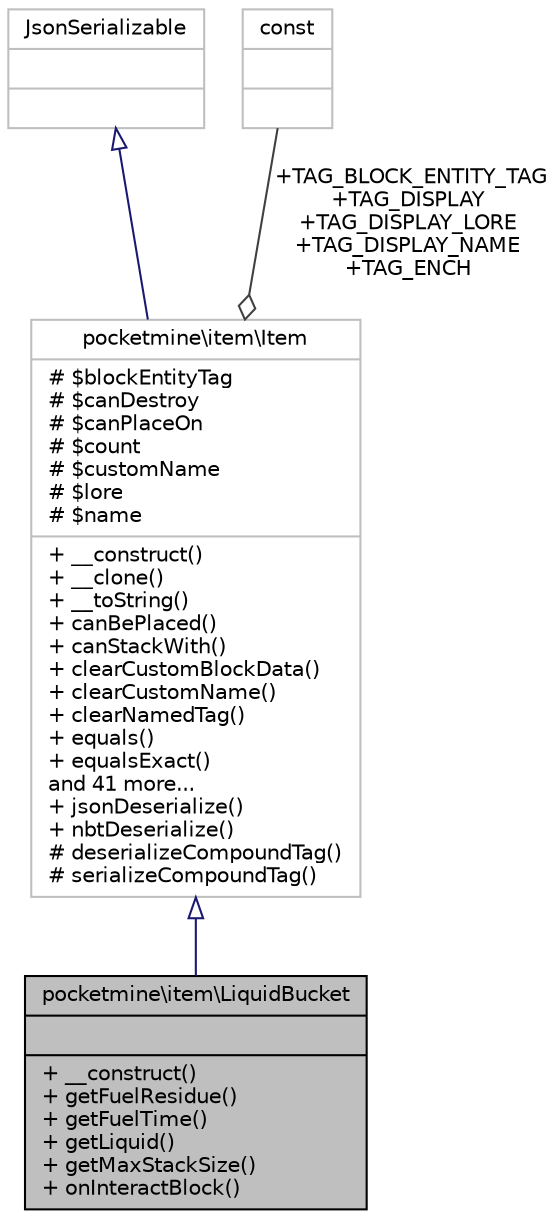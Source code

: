 digraph "pocketmine\item\LiquidBucket"
{
 // INTERACTIVE_SVG=YES
 // LATEX_PDF_SIZE
  edge [fontname="Helvetica",fontsize="10",labelfontname="Helvetica",labelfontsize="10"];
  node [fontname="Helvetica",fontsize="10",shape=record];
  Node1 [label="{pocketmine\\item\\LiquidBucket\n||+ __construct()\l+ getFuelResidue()\l+ getFuelTime()\l+ getLiquid()\l+ getMaxStackSize()\l+ onInteractBlock()\l}",height=0.2,width=0.4,color="black", fillcolor="grey75", style="filled", fontcolor="black",tooltip=" "];
  Node2 -> Node1 [dir="back",color="midnightblue",fontsize="10",style="solid",arrowtail="onormal",fontname="Helvetica"];
  Node2 [label="{pocketmine\\item\\Item\n|# $blockEntityTag\l# $canDestroy\l# $canPlaceOn\l# $count\l# $customName\l# $lore\l# $name\l|+ __construct()\l+ __clone()\l+ __toString()\l+ canBePlaced()\l+ canStackWith()\l+ clearCustomBlockData()\l+ clearCustomName()\l+ clearNamedTag()\l+ equals()\l+ equalsExact()\land 41 more...\l+ jsonDeserialize()\l+ nbtDeserialize()\l# deserializeCompoundTag()\l# serializeCompoundTag()\l}",height=0.2,width=0.4,color="grey75", fillcolor="white", style="filled",URL="$d5/d8a/classpocketmine_1_1item_1_1_item.html",tooltip=" "];
  Node3 -> Node2 [dir="back",color="midnightblue",fontsize="10",style="solid",arrowtail="onormal",fontname="Helvetica"];
  Node3 [label="{JsonSerializable\n||}",height=0.2,width=0.4,color="grey75", fillcolor="white", style="filled",tooltip=" "];
  Node4 -> Node2 [color="grey25",fontsize="10",style="solid",label=" +TAG_BLOCK_ENTITY_TAG\n+TAG_DISPLAY\n+TAG_DISPLAY_LORE\n+TAG_DISPLAY_NAME\n+TAG_ENCH" ,arrowhead="odiamond",fontname="Helvetica"];
  Node4 [label="{const\n||}",height=0.2,width=0.4,color="grey75", fillcolor="white", style="filled",tooltip=" "];
}
